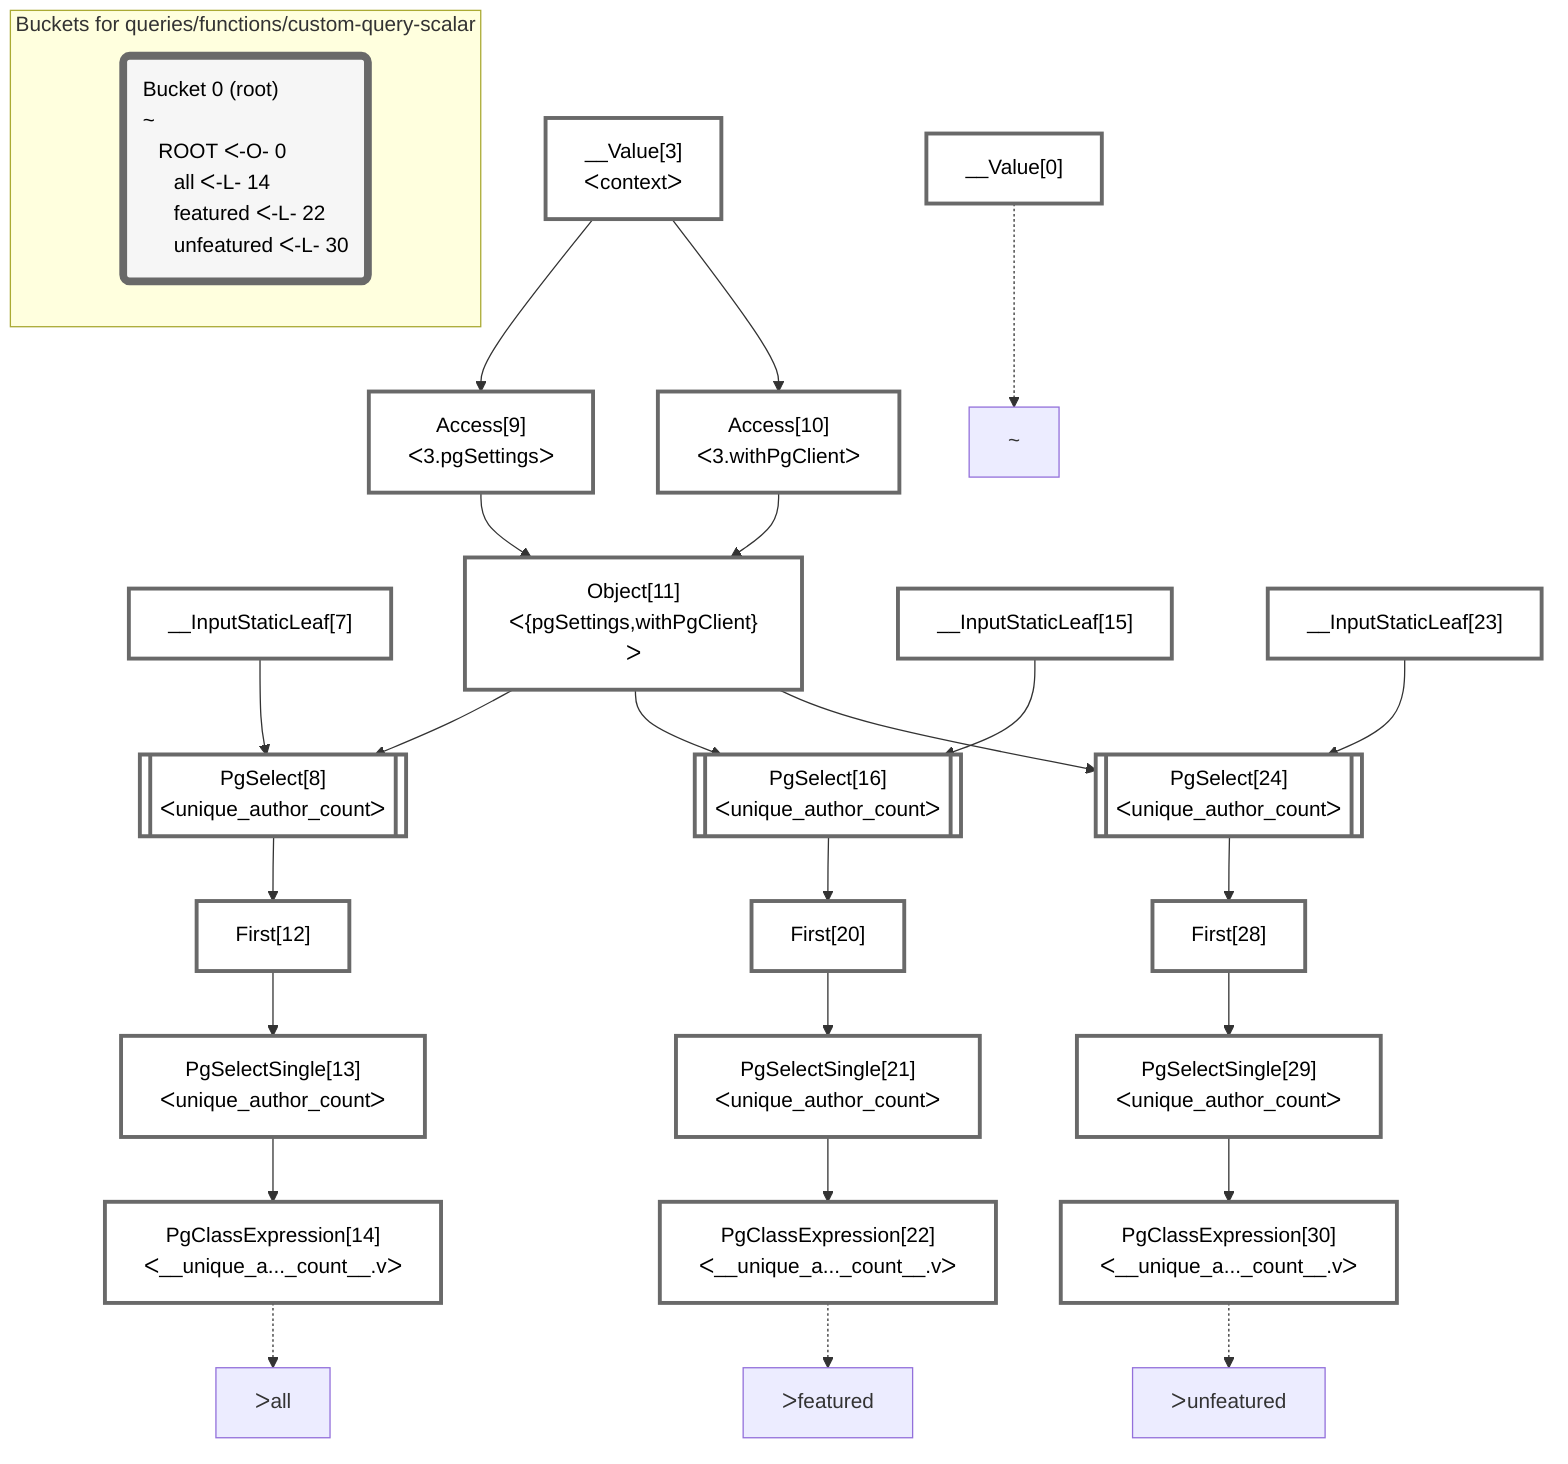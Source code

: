 graph TD
    classDef path fill:#eee,stroke:#000,color:#000
    classDef plan fill:#fff,stroke-width:3px,color:#000
    classDef itemplan fill:#fff,stroke-width:6px,color:#000
    classDef sideeffectplan fill:#f00,stroke-width:6px,color:#000
    classDef bucket fill:#f6f6f6,color:#000,stroke-width:6px,text-align:left


    %% define plans
    __Value0["__Value[0]"]:::plan
    __Value3["__Value[3]<br />ᐸcontextᐳ"]:::plan
    __InputStaticLeaf7["__InputStaticLeaf[7]"]:::plan
    Access9["Access[9]<br />ᐸ3.pgSettingsᐳ"]:::plan
    Access10["Access[10]<br />ᐸ3.withPgClientᐳ"]:::plan
    Object11["Object[11]<br />ᐸ{pgSettings,withPgClient}ᐳ"]:::plan
    PgSelect8[["PgSelect[8]<br />ᐸunique_author_countᐳ"]]:::plan
    First12["First[12]"]:::plan
    PgSelectSingle13["PgSelectSingle[13]<br />ᐸunique_author_countᐳ"]:::plan
    PgClassExpression14["PgClassExpression[14]<br />ᐸ__unique_a..._count__.vᐳ"]:::plan
    __InputStaticLeaf15["__InputStaticLeaf[15]"]:::plan
    PgSelect16[["PgSelect[16]<br />ᐸunique_author_countᐳ"]]:::plan
    First20["First[20]"]:::plan
    PgSelectSingle21["PgSelectSingle[21]<br />ᐸunique_author_countᐳ"]:::plan
    PgClassExpression22["PgClassExpression[22]<br />ᐸ__unique_a..._count__.vᐳ"]:::plan
    __InputStaticLeaf23["__InputStaticLeaf[23]"]:::plan
    PgSelect24[["PgSelect[24]<br />ᐸunique_author_countᐳ"]]:::plan
    First28["First[28]"]:::plan
    PgSelectSingle29["PgSelectSingle[29]<br />ᐸunique_author_countᐳ"]:::plan
    PgClassExpression30["PgClassExpression[30]<br />ᐸ__unique_a..._count__.vᐳ"]:::plan

    %% plan dependencies
    __Value3 --> Access9
    __Value3 --> Access10
    Access9 & Access10 --> Object11
    Object11 & __InputStaticLeaf7 --> PgSelect8
    PgSelect8 --> First12
    First12 --> PgSelectSingle13
    PgSelectSingle13 --> PgClassExpression14
    Object11 & __InputStaticLeaf15 --> PgSelect16
    PgSelect16 --> First20
    First20 --> PgSelectSingle21
    PgSelectSingle21 --> PgClassExpression22
    Object11 & __InputStaticLeaf23 --> PgSelect24
    PgSelect24 --> First28
    First28 --> PgSelectSingle29
    PgSelectSingle29 --> PgClassExpression30

    %% plan-to-path relationships
    P0["~"]
    __Value0 -.-> P0
    P14["ᐳall"]
    PgClassExpression14 -.-> P14
    P22["ᐳfeatured"]
    PgClassExpression22 -.-> P22
    P30["ᐳunfeatured"]
    PgClassExpression30 -.-> P30

    subgraph "Buckets for queries/functions/custom-query-scalar"
    Bucket0("Bucket 0 (root)<br />~<br />⠀ROOT ᐸ-O- 0<br />⠀⠀all ᐸ-L- 14<br />⠀⠀featured ᐸ-L- 22<br />⠀⠀unfeatured ᐸ-L- 30"):::bucket
    classDef bucket0 stroke:#696969
    class Bucket0,__Value0,__Value3,__InputStaticLeaf7,PgSelect8,Access9,Access10,Object11,First12,PgSelectSingle13,PgClassExpression14,__InputStaticLeaf15,PgSelect16,First20,PgSelectSingle21,PgClassExpression22,__InputStaticLeaf23,PgSelect24,First28,PgSelectSingle29,PgClassExpression30 bucket0
    end